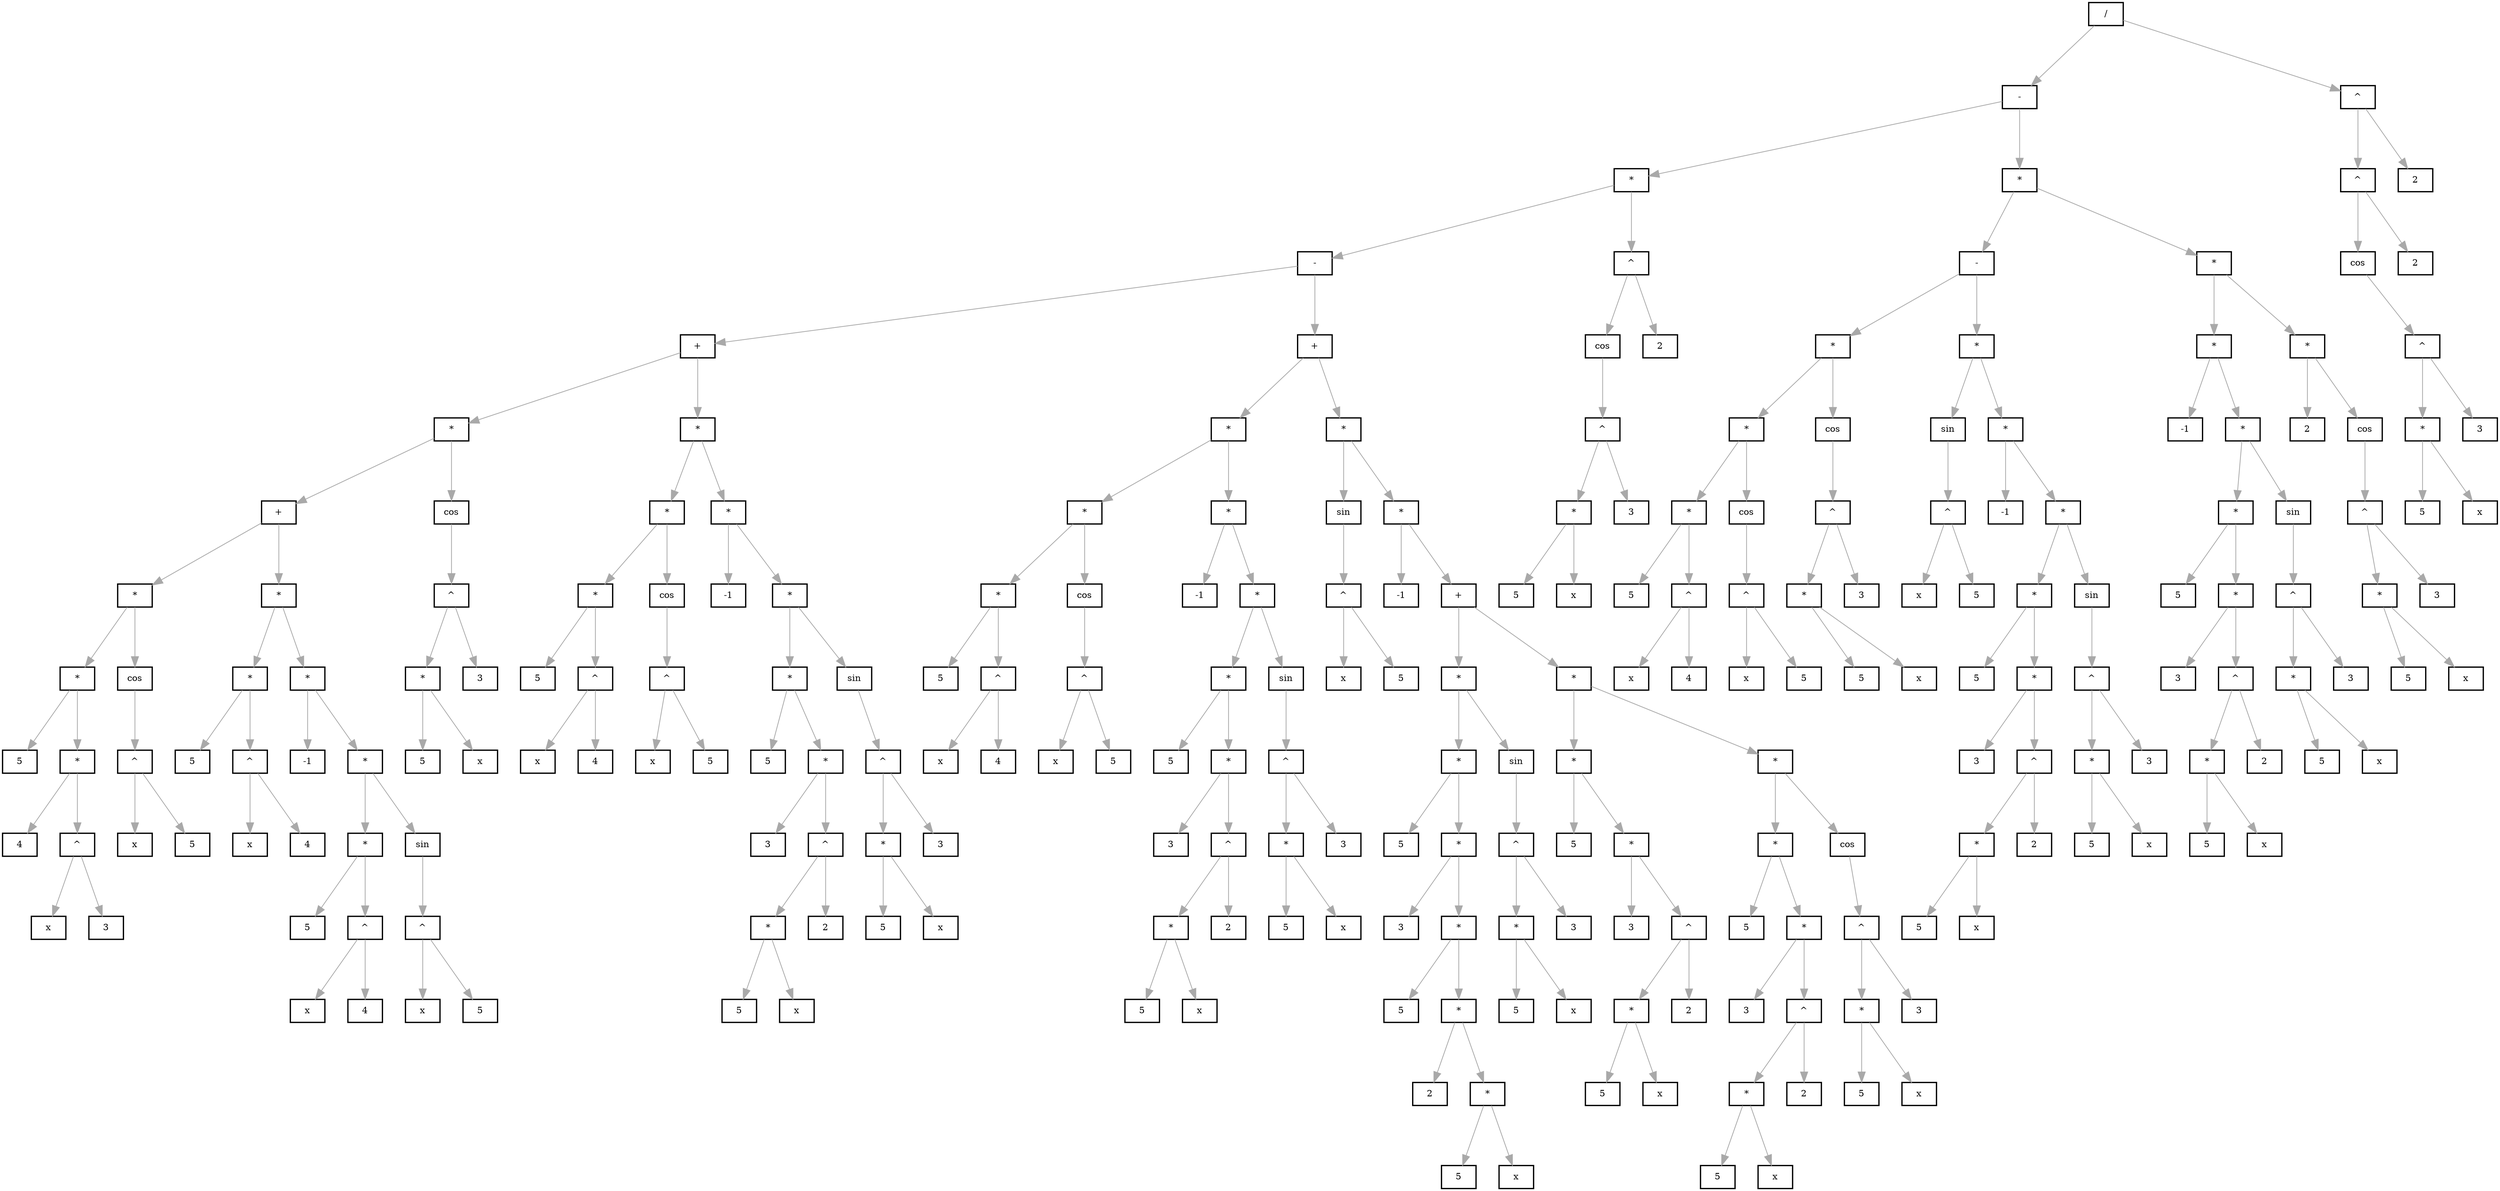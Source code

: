 	digraph
	{
		edge [color     = darkgrey]
		edge [arrowsize = 1.6]
		edge [penwidth  = 1.2]

		graph [penwidth = 2]
		graph [ranksep  = 1.3]
		graph [nodesep  = 0.5]
		graph [style    = "filled"]
		graph [color    = green, fillcolor = lightgreen]

		node [penwidth = 2]
		node [shape    = box]
		node [color    = black, fillcolor = white]

		compound  = true;
		newrank   = true;

		Node0x6000001d9180[label = "/"]
		Node0x6000001d9180 -> Node0x6000001da1a0

		Node0x6000001da1a0[label = "-"]
		Node0x6000001da1a0 -> Node0x6000001d9a80

		Node0x6000001d9a80[label = "*"]
		Node0x6000001d9a80 -> Node0x6000001d9940

		Node0x6000001d9940[label = "-"]
		Node0x6000001d9940 -> Node0x6000001d9160

		Node0x6000001d9160[label = "+"]
		Node0x6000001d9160 -> Node0x6000001da440

		Node0x6000001da440[label = "*"]
		Node0x6000001da440 -> Node0x6000001d99a0

		Node0x6000001d99a0[label = "+"]
		Node0x6000001d99a0 -> Node0x6000001da720

		Node0x6000001da720[label = "*"]
		Node0x6000001da720 -> Node0x6000001dab80

		Node0x6000001dab80[label = "*"]
		Node0x6000001dab80 -> Node0x6000001dab20

		Node0x6000001dab20[label = "5"]
		Node0x6000001dab80 -> Node0x6000001dace0

		Node0x6000001dace0[label = "*"]
		Node0x6000001dace0 -> Node0x6000001daa00

		Node0x6000001daa00[label = "4"]
		Node0x6000001dace0 -> Node0x6000001dacc0

		Node0x6000001dacc0[label = "^"]
		Node0x6000001dacc0 -> Node0x6000001dac00

		Node0x6000001dac00[label = "x"]
		Node0x6000001dacc0 -> Node0x6000001daca0

		Node0x6000001daca0[label = "3"]
		Node0x6000001da720 -> Node0x6000001da6a0

		Node0x6000001da6a0[label = "cos"]
		Node0x6000001da6a0 -> Node0x6000001da6c0

		Node0x6000001da6c0[label = "^"]
		Node0x6000001da6c0 -> Node0x6000001da6e0

		Node0x6000001da6e0[label = "x"]
		Node0x6000001da6c0 -> Node0x6000001da700

		Node0x6000001da700[label = "5"]
		Node0x6000001d99a0 -> Node0x6000001da8a0

		Node0x6000001da8a0[label = "*"]
		Node0x6000001da8a0 -> Node0x6000001da780

		Node0x6000001da780[label = "*"]
		Node0x6000001da780 -> Node0x6000001da7a0

		Node0x6000001da7a0[label = "5"]
		Node0x6000001da780 -> Node0x6000001da7c0

		Node0x6000001da7c0[label = "^"]
		Node0x6000001da7c0 -> Node0x6000001da7e0

		Node0x6000001da7e0[label = "x"]
		Node0x6000001da7c0 -> Node0x6000001da800

		Node0x6000001da800[label = "4"]
		Node0x6000001da8a0 -> Node0x6000001da880

		Node0x6000001da880[label = "*"]
		Node0x6000001da880 -> Node0x6000001dad00

		Node0x6000001dad00[label = "-1"]
		Node0x6000001da880 -> Node0x6000001dada0

		Node0x6000001dada0[label = "*"]
		Node0x6000001dada0 -> Node0x6000001daea0

		Node0x6000001daea0[label = "*"]
		Node0x6000001daea0 -> Node0x6000001dade0

		Node0x6000001dade0[label = "5"]
		Node0x6000001daea0 -> Node0x6000001dae80

		Node0x6000001dae80[label = "^"]
		Node0x6000001dae80 -> Node0x6000001dae00

		Node0x6000001dae00[label = "x"]
		Node0x6000001dae80 -> Node0x6000001dae60

		Node0x6000001dae60[label = "4"]
		Node0x6000001dada0 -> Node0x6000001dad80

		Node0x6000001dad80[label = "sin"]
		Node0x6000001dad80 -> Node0x6000001dad20

		Node0x6000001dad20[label = "^"]
		Node0x6000001dad20 -> Node0x6000001dad40

		Node0x6000001dad40[label = "x"]
		Node0x6000001dad20 -> Node0x6000001dad60

		Node0x6000001dad60[label = "5"]
		Node0x6000001da440 -> Node0x6000001da380

		Node0x6000001da380[label = "cos"]
		Node0x6000001da380 -> Node0x6000001da3a0

		Node0x6000001da3a0[label = "^"]
		Node0x6000001da3a0 -> Node0x6000001da3c0

		Node0x6000001da3c0[label = "*"]
		Node0x6000001da3c0 -> Node0x6000001da3e0

		Node0x6000001da3e0[label = "5"]
		Node0x6000001da3c0 -> Node0x6000001da400

		Node0x6000001da400[label = "x"]
		Node0x6000001da3a0 -> Node0x6000001da420

		Node0x6000001da420[label = "3"]
		Node0x6000001d9160 -> Node0x6000001da660

		Node0x6000001da660[label = "*"]
		Node0x6000001da660 -> Node0x6000001da460

		Node0x6000001da460[label = "*"]
		Node0x6000001da460 -> Node0x6000001da4c0

		Node0x6000001da4c0[label = "*"]
		Node0x6000001da4c0 -> Node0x6000001da4e0

		Node0x6000001da4e0[label = "5"]
		Node0x6000001da4c0 -> Node0x6000001da500

		Node0x6000001da500[label = "^"]
		Node0x6000001da500 -> Node0x6000001da520

		Node0x6000001da520[label = "x"]
		Node0x6000001da500 -> Node0x6000001da540

		Node0x6000001da540[label = "4"]
		Node0x6000001da460 -> Node0x6000001da5a0

		Node0x6000001da5a0[label = "cos"]
		Node0x6000001da5a0 -> Node0x6000001da5c0

		Node0x6000001da5c0[label = "^"]
		Node0x6000001da5c0 -> Node0x6000001da5e0

		Node0x6000001da5e0[label = "x"]
		Node0x6000001da5c0 -> Node0x6000001da600

		Node0x6000001da600[label = "5"]
		Node0x6000001da660 -> Node0x6000001da640

		Node0x6000001da640[label = "*"]
		Node0x6000001da640 -> Node0x6000001daec0

		Node0x6000001daec0[label = "-1"]
		Node0x6000001da640 -> Node0x6000001dafa0

		Node0x6000001dafa0[label = "*"]
		Node0x6000001dafa0 -> Node0x6000001daba0

		Node0x6000001daba0[label = "*"]
		Node0x6000001daba0 -> Node0x6000001da620

		Node0x6000001da620[label = "5"]
		Node0x6000001daba0 -> Node0x6000001db0e0

		Node0x6000001db0e0[label = "*"]
		Node0x6000001db0e0 -> Node0x6000001dafe0

		Node0x6000001dafe0[label = "3"]
		Node0x6000001db0e0 -> Node0x6000001db0c0

		Node0x6000001db0c0[label = "^"]
		Node0x6000001db0c0 -> Node0x6000001db000

		Node0x6000001db000[label = "*"]
		Node0x6000001db000 -> Node0x6000001db020

		Node0x6000001db020[label = "5"]
		Node0x6000001db000 -> Node0x6000001db040

		Node0x6000001db040[label = "x"]
		Node0x6000001db0c0 -> Node0x6000001db0a0

		Node0x6000001db0a0[label = "2"]
		Node0x6000001dafa0 -> Node0x6000001daf80

		Node0x6000001daf80[label = "sin"]
		Node0x6000001daf80 -> Node0x6000001daee0

		Node0x6000001daee0[label = "^"]
		Node0x6000001daee0 -> Node0x6000001daf00

		Node0x6000001daf00[label = "*"]
		Node0x6000001daf00 -> Node0x6000001daf20

		Node0x6000001daf20[label = "5"]
		Node0x6000001daf00 -> Node0x6000001daf40

		Node0x6000001daf40[label = "x"]
		Node0x6000001daee0 -> Node0x6000001daf60

		Node0x6000001daf60[label = "3"]
		Node0x6000001d9940 -> Node0x6000001da340

		Node0x6000001da340[label = "+"]
		Node0x6000001da340 -> Node0x6000001db500

		Node0x6000001db500[label = "*"]
		Node0x6000001db500 -> Node0x6000001db180

		Node0x6000001db180[label = "*"]
		Node0x6000001db180 -> Node0x6000001db780

		Node0x6000001db780[label = "*"]
		Node0x6000001db780 -> Node0x6000001db6c0

		Node0x6000001db6c0[label = "5"]
		Node0x6000001db780 -> Node0x6000001db760

		Node0x6000001db760[label = "^"]
		Node0x6000001db760 -> Node0x6000001db6e0

		Node0x6000001db6e0[label = "x"]
		Node0x6000001db760 -> Node0x6000001db740

		Node0x6000001db740[label = "4"]
		Node0x6000001db180 -> Node0x6000001db680

		Node0x6000001db680[label = "cos"]
		Node0x6000001db680 -> Node0x6000001db620

		Node0x6000001db620[label = "^"]
		Node0x6000001db620 -> Node0x6000001db640

		Node0x6000001db640[label = "x"]
		Node0x6000001db620 -> Node0x6000001db660

		Node0x6000001db660[label = "5"]
		Node0x6000001db500 -> Node0x6000001db100

		Node0x6000001db100[label = "*"]
		Node0x6000001db100 -> Node0x6000001dafc0

		Node0x6000001dafc0[label = "-1"]
		Node0x6000001db100 -> Node0x6000001db200

		Node0x6000001db200[label = "*"]
		Node0x6000001db200 -> Node0x6000001db220

		Node0x6000001db220[label = "*"]
		Node0x6000001db220 -> Node0x6000001db240

		Node0x6000001db240[label = "5"]
		Node0x6000001db220 -> Node0x6000001db320

		Node0x6000001db320[label = "*"]
		Node0x6000001db320 -> Node0x6000001db340

		Node0x6000001db340[label = "3"]
		Node0x6000001db320 -> Node0x6000001db360

		Node0x6000001db360[label = "^"]
		Node0x6000001db360 -> Node0x6000001db380

		Node0x6000001db380[label = "*"]
		Node0x6000001db380 -> Node0x6000001db3a0

		Node0x6000001db3a0[label = "5"]
		Node0x6000001db380 -> Node0x6000001db3c0

		Node0x6000001db3c0[label = "x"]
		Node0x6000001db360 -> Node0x6000001db3e0

		Node0x6000001db3e0[label = "2"]
		Node0x6000001db200 -> Node0x6000001db440

		Node0x6000001db440[label = "sin"]
		Node0x6000001db440 -> Node0x6000001db460

		Node0x6000001db460[label = "^"]
		Node0x6000001db460 -> Node0x6000001db480

		Node0x6000001db480[label = "*"]
		Node0x6000001db480 -> Node0x6000001db4a0

		Node0x6000001db4a0[label = "5"]
		Node0x6000001db480 -> Node0x6000001db4c0

		Node0x6000001db4c0[label = "x"]
		Node0x6000001db460 -> Node0x6000001db4e0

		Node0x6000001db4e0[label = "3"]
		Node0x6000001da340 -> Node0x6000001db5e0

		Node0x6000001db5e0[label = "*"]
		Node0x6000001db5e0 -> Node0x6000001db520

		Node0x6000001db520[label = "sin"]
		Node0x6000001db520 -> Node0x6000001db540

		Node0x6000001db540[label = "^"]
		Node0x6000001db540 -> Node0x6000001db560

		Node0x6000001db560[label = "x"]
		Node0x6000001db540 -> Node0x6000001db580

		Node0x6000001db580[label = "5"]
		Node0x6000001db5e0 -> Node0x6000001dbb20

		Node0x6000001dbb20[label = "*"]
		Node0x6000001dbb20 -> Node0x6000001dbac0

		Node0x6000001dbac0[label = "-1"]
		Node0x6000001dbb20 -> Node0x6000001dbb00

		Node0x6000001dbb00[label = "+"]
		Node0x6000001dbb00 -> Node0x6000001dbc00

		Node0x6000001dbc00[label = "*"]
		Node0x6000001dbc00 -> Node0x6000001d0120

		Node0x6000001d0120[label = "*"]
		Node0x6000001d0120 -> Node0x6000001d0000

		Node0x6000001d0000[label = "5"]
		Node0x6000001d0120 -> Node0x6000001dc3a0

		Node0x6000001dc3a0[label = "*"]
		Node0x6000001dc3a0 -> Node0x6000001dc340

		Node0x6000001dc340[label = "3"]
		Node0x6000001dc3a0 -> Node0x6000001dc380

		Node0x6000001dc380[label = "*"]
		Node0x6000001dc380 -> Node0x6000001dc180

		Node0x6000001dc180[label = "5"]
		Node0x6000001dc380 -> Node0x6000001dc560

		Node0x6000001dc560[label = "*"]
		Node0x6000001dc560 -> Node0x6000001dc3e0

		Node0x6000001dc3e0[label = "2"]
		Node0x6000001dc560 -> Node0x6000001dc440

		Node0x6000001dc440[label = "*"]
		Node0x6000001dc440 -> Node0x6000001dc460

		Node0x6000001dc460[label = "5"]
		Node0x6000001dc440 -> Node0x6000001dc480

		Node0x6000001dc480[label = "x"]
		Node0x6000001dbc00 -> Node0x6000001db5a0

		Node0x6000001db5a0[label = "sin"]
		Node0x6000001db5a0 -> Node0x6000001dbb60

		Node0x6000001dbb60[label = "^"]
		Node0x6000001dbb60 -> Node0x6000001dbb80

		Node0x6000001dbb80[label = "*"]
		Node0x6000001dbb80 -> Node0x6000001dbba0

		Node0x6000001dbba0[label = "5"]
		Node0x6000001dbb80 -> Node0x6000001dbbc0

		Node0x6000001dbbc0[label = "x"]
		Node0x6000001dbb60 -> Node0x6000001dbbe0

		Node0x6000001dbbe0[label = "3"]
		Node0x6000001dbb00 -> Node0x6000001dbe80

		Node0x6000001dbe80[label = "*"]
		Node0x6000001dbe80 -> Node0x6000001dbc20

		Node0x6000001dbc20[label = "*"]
		Node0x6000001dbc20 -> Node0x6000001dbc40

		Node0x6000001dbc40[label = "5"]
		Node0x6000001dbc20 -> Node0x6000001dbd20

		Node0x6000001dbd20[label = "*"]
		Node0x6000001dbd20 -> Node0x6000001dbd40

		Node0x6000001dbd40[label = "3"]
		Node0x6000001dbd20 -> Node0x6000001dbd60

		Node0x6000001dbd60[label = "^"]
		Node0x6000001dbd60 -> Node0x6000001dbd80

		Node0x6000001dbd80[label = "*"]
		Node0x6000001dbd80 -> Node0x6000001dbda0

		Node0x6000001dbda0[label = "5"]
		Node0x6000001dbd80 -> Node0x6000001dbdc0

		Node0x6000001dbdc0[label = "x"]
		Node0x6000001dbd60 -> Node0x6000001dbde0

		Node0x6000001dbde0[label = "2"]
		Node0x6000001dbe80 -> Node0x6000001dbe60

		Node0x6000001dbe60[label = "*"]
		Node0x6000001dbe60 -> Node0x6000001d0300

		Node0x6000001d0300[label = "*"]
		Node0x6000001d0300 -> Node0x6000001d0400

		Node0x6000001d0400[label = "5"]
		Node0x6000001d0300 -> Node0x6000001d0520

		Node0x6000001d0520[label = "*"]
		Node0x6000001d0520 -> Node0x6000001d0420

		Node0x6000001d0420[label = "3"]
		Node0x6000001d0520 -> Node0x6000001d0500

		Node0x6000001d0500[label = "^"]
		Node0x6000001d0500 -> Node0x6000001d0440

		Node0x6000001d0440[label = "*"]
		Node0x6000001d0440 -> Node0x6000001d0460

		Node0x6000001d0460[label = "5"]
		Node0x6000001d0440 -> Node0x6000001d0480

		Node0x6000001d0480[label = "x"]
		Node0x6000001d0500 -> Node0x6000001d04e0

		Node0x6000001d04e0[label = "2"]
		Node0x6000001dbe60 -> Node0x6000001d03c0

		Node0x6000001d03c0[label = "cos"]
		Node0x6000001d03c0 -> Node0x6000001d02c0

		Node0x6000001d02c0[label = "^"]
		Node0x6000001d02c0 -> Node0x6000001d0360

		Node0x6000001d0360[label = "*"]
		Node0x6000001d0360 -> Node0x6000001d0180

		Node0x6000001d0180[label = "5"]
		Node0x6000001d0360 -> Node0x6000001d0380

		Node0x6000001d0380[label = "x"]
		Node0x6000001d02c0 -> Node0x6000001d03a0

		Node0x6000001d03a0[label = "3"]
		Node0x6000001d9a80 -> Node0x6000001d98c0

		Node0x6000001d98c0[label = "^"]
		Node0x6000001d98c0 -> Node0x6000001d9780

		Node0x6000001d9780[label = "cos"]
		Node0x6000001d9780 -> Node0x6000001d99c0

		Node0x6000001d99c0[label = "^"]
		Node0x6000001d99c0 -> Node0x6000001d99e0

		Node0x6000001d99e0[label = "*"]
		Node0x6000001d99e0 -> Node0x6000001d9a00

		Node0x6000001d9a00[label = "5"]
		Node0x6000001d99e0 -> Node0x6000001d9a20

		Node0x6000001d9a20[label = "x"]
		Node0x6000001d99c0 -> Node0x6000001d9a40

		Node0x6000001d9a40[label = "3"]
		Node0x6000001d98c0 -> Node0x6000001d9a60

		Node0x6000001d9a60[label = "2"]
		Node0x6000001da1a0 -> Node0x6000001da180

		Node0x6000001da180[label = "*"]
		Node0x6000001da180 -> Node0x6000001d9aa0

		Node0x6000001d9aa0[label = "-"]
		Node0x6000001d9aa0 -> Node0x6000001d9ac0

		Node0x6000001d9ac0[label = "*"]
		Node0x6000001d9ac0 -> Node0x6000001d9ae0

		Node0x6000001d9ae0[label = "*"]
		Node0x6000001d9ae0 -> Node0x6000001d9b40

		Node0x6000001d9b40[label = "*"]
		Node0x6000001d9b40 -> Node0x6000001d9b60

		Node0x6000001d9b60[label = "5"]
		Node0x6000001d9b40 -> Node0x6000001d9b80

		Node0x6000001d9b80[label = "^"]
		Node0x6000001d9b80 -> Node0x6000001d9ba0

		Node0x6000001d9ba0[label = "x"]
		Node0x6000001d9b80 -> Node0x6000001d9bc0

		Node0x6000001d9bc0[label = "4"]
		Node0x6000001d9ae0 -> Node0x6000001d9c20

		Node0x6000001d9c20[label = "cos"]
		Node0x6000001d9c20 -> Node0x6000001d9c40

		Node0x6000001d9c40[label = "^"]
		Node0x6000001d9c40 -> Node0x6000001d9c60

		Node0x6000001d9c60[label = "x"]
		Node0x6000001d9c40 -> Node0x6000001d9c80

		Node0x6000001d9c80[label = "5"]
		Node0x6000001d9ac0 -> Node0x6000001d9ca0

		Node0x6000001d9ca0[label = "cos"]
		Node0x6000001d9ca0 -> Node0x6000001d9cc0

		Node0x6000001d9cc0[label = "^"]
		Node0x6000001d9cc0 -> Node0x6000001d9ce0

		Node0x6000001d9ce0[label = "*"]
		Node0x6000001d9ce0 -> Node0x6000001d9d00

		Node0x6000001d9d00[label = "5"]
		Node0x6000001d9ce0 -> Node0x6000001d9d20

		Node0x6000001d9d20[label = "x"]
		Node0x6000001d9cc0 -> Node0x6000001d9d40

		Node0x6000001d9d40[label = "3"]
		Node0x6000001d9aa0 -> Node0x6000001d9d60

		Node0x6000001d9d60[label = "*"]
		Node0x6000001d9d60 -> Node0x6000001d9d80

		Node0x6000001d9d80[label = "sin"]
		Node0x6000001d9d80 -> Node0x6000001d9da0

		Node0x6000001d9da0[label = "^"]
		Node0x6000001d9da0 -> Node0x6000001d9dc0

		Node0x6000001d9dc0[label = "x"]
		Node0x6000001d9da0 -> Node0x6000001d9de0

		Node0x6000001d9de0[label = "5"]
		Node0x6000001d9d60 -> Node0x6000001d9e00

		Node0x6000001d9e00[label = "*"]
		Node0x6000001d9e00 -> Node0x6000001d9e20

		Node0x6000001d9e20[label = "-1"]
		Node0x6000001d9e00 -> Node0x6000001d9e40

		Node0x6000001d9e40[label = "*"]
		Node0x6000001d9e40 -> Node0x6000001d9e60

		Node0x6000001d9e60[label = "*"]
		Node0x6000001d9e60 -> Node0x6000001d9e80

		Node0x6000001d9e80[label = "5"]
		Node0x6000001d9e60 -> Node0x6000001d9f60

		Node0x6000001d9f60[label = "*"]
		Node0x6000001d9f60 -> Node0x6000001d9f80

		Node0x6000001d9f80[label = "3"]
		Node0x6000001d9f60 -> Node0x6000001d9fa0

		Node0x6000001d9fa0[label = "^"]
		Node0x6000001d9fa0 -> Node0x6000001d9fc0

		Node0x6000001d9fc0[label = "*"]
		Node0x6000001d9fc0 -> Node0x6000001d9fe0

		Node0x6000001d9fe0[label = "5"]
		Node0x6000001d9fc0 -> Node0x6000001da000

		Node0x6000001da000[label = "x"]
		Node0x6000001d9fa0 -> Node0x6000001da020

		Node0x6000001da020[label = "2"]
		Node0x6000001d9e40 -> Node0x6000001da080

		Node0x6000001da080[label = "sin"]
		Node0x6000001da080 -> Node0x6000001da0a0

		Node0x6000001da0a0[label = "^"]
		Node0x6000001da0a0 -> Node0x6000001da0c0

		Node0x6000001da0c0[label = "*"]
		Node0x6000001da0c0 -> Node0x6000001da0e0

		Node0x6000001da0e0[label = "5"]
		Node0x6000001da0c0 -> Node0x6000001da100

		Node0x6000001da100[label = "x"]
		Node0x6000001da0a0 -> Node0x6000001da120

		Node0x6000001da120[label = "3"]
		Node0x6000001da180 -> Node0x6000001da160

		Node0x6000001da160[label = "*"]
		Node0x6000001da160 -> Node0x6000001dc580

		Node0x6000001dc580[label = "*"]
		Node0x6000001dc580 -> Node0x6000001dc7c0

		Node0x6000001dc7c0[label = "-1"]
		Node0x6000001dc580 -> Node0x6000001dc8e0

		Node0x6000001dc8e0[label = "*"]
		Node0x6000001dc8e0 -> Node0x6000001dc800

		Node0x6000001dc800[label = "*"]
		Node0x6000001dc800 -> Node0x6000001dc600

		Node0x6000001dc600[label = "5"]
		Node0x6000001dc800 -> Node0x6000001dca20

		Node0x6000001dca20[label = "*"]
		Node0x6000001dca20 -> Node0x6000001dc920

		Node0x6000001dc920[label = "3"]
		Node0x6000001dca20 -> Node0x6000001dca00

		Node0x6000001dca00[label = "^"]
		Node0x6000001dca00 -> Node0x6000001dc940

		Node0x6000001dc940[label = "*"]
		Node0x6000001dc940 -> Node0x6000001dc960

		Node0x6000001dc960[label = "5"]
		Node0x6000001dc940 -> Node0x6000001dc980

		Node0x6000001dc980[label = "x"]
		Node0x6000001dca00 -> Node0x6000001dc9e0

		Node0x6000001dc9e0[label = "2"]
		Node0x6000001dc8e0 -> Node0x6000001dc8c0

		Node0x6000001dc8c0[label = "sin"]
		Node0x6000001dc8c0 -> Node0x6000001dc820

		Node0x6000001dc820[label = "^"]
		Node0x6000001dc820 -> Node0x6000001dc840

		Node0x6000001dc840[label = "*"]
		Node0x6000001dc840 -> Node0x6000001dc860

		Node0x6000001dc860[label = "5"]
		Node0x6000001dc840 -> Node0x6000001dc880

		Node0x6000001dc880[label = "x"]
		Node0x6000001dc820 -> Node0x6000001dc8a0

		Node0x6000001dc8a0[label = "3"]
		Node0x6000001da160 -> Node0x6000001dc7a0

		Node0x6000001dc7a0[label = "*"]
		Node0x6000001dc7a0 -> Node0x6000001dc660

		Node0x6000001dc660[label = "2"]
		Node0x6000001dc7a0 -> Node0x6000001dc3c0

		Node0x6000001dc3c0[label = "cos"]
		Node0x6000001dc3c0 -> Node0x6000001dc680

		Node0x6000001dc680[label = "^"]
		Node0x6000001dc680 -> Node0x6000001dc6a0

		Node0x6000001dc6a0[label = "*"]
		Node0x6000001dc6a0 -> Node0x6000001dc6c0

		Node0x6000001dc6c0[label = "5"]
		Node0x6000001dc6a0 -> Node0x6000001dc6e0

		Node0x6000001dc6e0[label = "x"]
		Node0x6000001dc680 -> Node0x6000001dc700

		Node0x6000001dc700[label = "3"]
		Node0x6000001d9180 -> Node0x6000001da2e0

		Node0x6000001da2e0[label = "^"]
		Node0x6000001da2e0 -> Node0x6000001da1c0

		Node0x6000001da1c0[label = "^"]
		Node0x6000001da1c0 -> Node0x6000001da1e0

		Node0x6000001da1e0[label = "cos"]
		Node0x6000001da1e0 -> Node0x6000001da200

		Node0x6000001da200[label = "^"]
		Node0x6000001da200 -> Node0x6000001da220

		Node0x6000001da220[label = "*"]
		Node0x6000001da220 -> Node0x6000001da240

		Node0x6000001da240[label = "5"]
		Node0x6000001da220 -> Node0x6000001da260

		Node0x6000001da260[label = "x"]
		Node0x6000001da200 -> Node0x6000001da280

		Node0x6000001da280[label = "3"]
		Node0x6000001da1c0 -> Node0x6000001da2a0

		Node0x6000001da2a0[label = "2"]
		Node0x6000001da2e0 -> Node0x6000001da2c0

		Node0x6000001da2c0[label = "2"]
	}